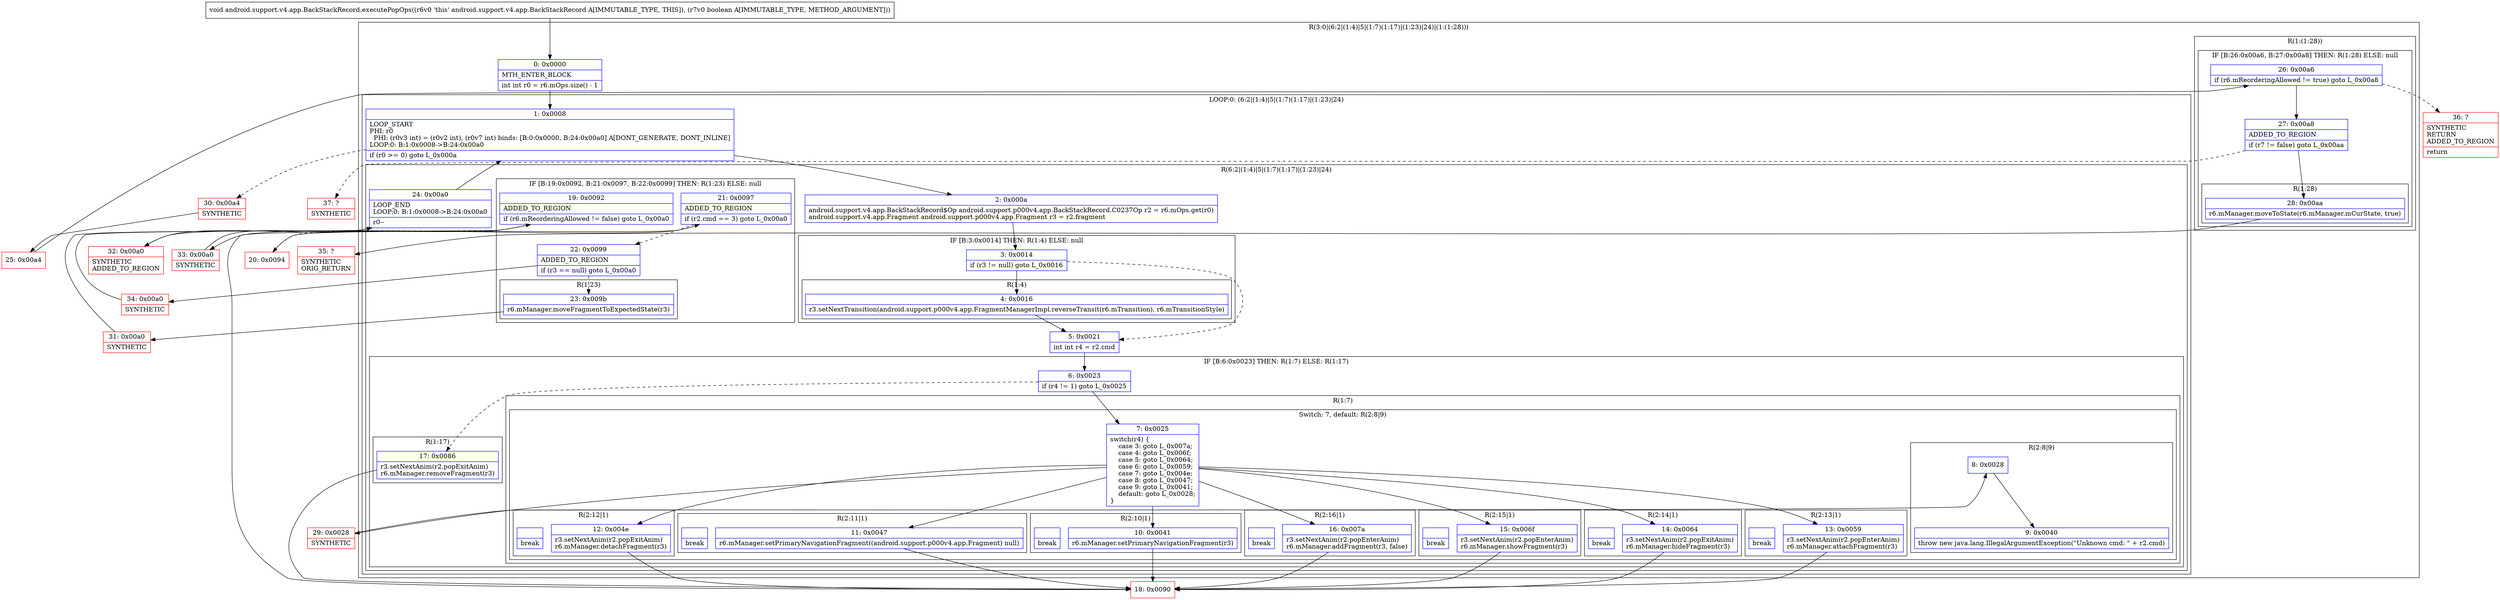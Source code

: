 digraph "CFG forandroid.support.v4.app.BackStackRecord.executePopOps(Z)V" {
subgraph cluster_Region_1104233355 {
label = "R(3:0|(6:2|(1:4)|5|(1:7)(1:17)|(1:23)|24)|(1:(1:28)))";
node [shape=record,color=blue];
Node_0 [shape=record,label="{0\:\ 0x0000|MTH_ENTER_BLOCK\l|int int r0 = r6.mOps.size() \- 1\l}"];
subgraph cluster_LoopRegion_1106966462 {
label = "LOOP:0: (6:2|(1:4)|5|(1:7)(1:17)|(1:23)|24)";
node [shape=record,color=blue];
Node_1 [shape=record,label="{1\:\ 0x0008|LOOP_START\lPHI: r0 \l  PHI: (r0v3 int) = (r0v2 int), (r0v7 int) binds: [B:0:0x0000, B:24:0x00a0] A[DONT_GENERATE, DONT_INLINE]\lLOOP:0: B:1:0x0008\-\>B:24:0x00a0\l|if (r0 \>= 0) goto L_0x000a\l}"];
subgraph cluster_Region_639490413 {
label = "R(6:2|(1:4)|5|(1:7)(1:17)|(1:23)|24)";
node [shape=record,color=blue];
Node_2 [shape=record,label="{2\:\ 0x000a|android.support.v4.app.BackStackRecord$Op android.support.p000v4.app.BackStackRecord.C0237Op r2 = r6.mOps.get(r0)\landroid.support.v4.app.Fragment android.support.p000v4.app.Fragment r3 = r2.fragment\l}"];
subgraph cluster_IfRegion_1907170204 {
label = "IF [B:3:0x0014] THEN: R(1:4) ELSE: null";
node [shape=record,color=blue];
Node_3 [shape=record,label="{3\:\ 0x0014|if (r3 != null) goto L_0x0016\l}"];
subgraph cluster_Region_770784431 {
label = "R(1:4)";
node [shape=record,color=blue];
Node_4 [shape=record,label="{4\:\ 0x0016|r3.setNextTransition(android.support.p000v4.app.FragmentManagerImpl.reverseTransit(r6.mTransition), r6.mTransitionStyle)\l}"];
}
}
Node_5 [shape=record,label="{5\:\ 0x0021|int int r4 = r2.cmd\l}"];
subgraph cluster_IfRegion_1047630121 {
label = "IF [B:6:0x0023] THEN: R(1:7) ELSE: R(1:17)";
node [shape=record,color=blue];
Node_6 [shape=record,label="{6\:\ 0x0023|if (r4 != 1) goto L_0x0025\l}"];
subgraph cluster_Region_809232517 {
label = "R(1:7)";
node [shape=record,color=blue];
subgraph cluster_SwitchRegion_440522252 {
label = "Switch: 7, default: R(2:8|9)";
node [shape=record,color=blue];
Node_7 [shape=record,label="{7\:\ 0x0025|switch(r4) \{\l    case 3: goto L_0x007a;\l    case 4: goto L_0x006f;\l    case 5: goto L_0x0064;\l    case 6: goto L_0x0059;\l    case 7: goto L_0x004e;\l    case 8: goto L_0x0047;\l    case 9: goto L_0x0041;\l    default: goto L_0x0028;\l\}\l}"];
subgraph cluster_Region_2054538811 {
label = "R(2:16|1)";
node [shape=record,color=blue];
Node_16 [shape=record,label="{16\:\ 0x007a|r3.setNextAnim(r2.popEnterAnim)\lr6.mManager.addFragment(r3, false)\l}"];
Node_InsnContainer_794788902 [shape=record,label="{|break\l}"];
}
subgraph cluster_Region_838012901 {
label = "R(2:15|1)";
node [shape=record,color=blue];
Node_15 [shape=record,label="{15\:\ 0x006f|r3.setNextAnim(r2.popEnterAnim)\lr6.mManager.showFragment(r3)\l}"];
Node_InsnContainer_81737943 [shape=record,label="{|break\l}"];
}
subgraph cluster_Region_656562530 {
label = "R(2:14|1)";
node [shape=record,color=blue];
Node_14 [shape=record,label="{14\:\ 0x0064|r3.setNextAnim(r2.popExitAnim)\lr6.mManager.hideFragment(r3)\l}"];
Node_InsnContainer_794922934 [shape=record,label="{|break\l}"];
}
subgraph cluster_Region_1874606682 {
label = "R(2:13|1)";
node [shape=record,color=blue];
Node_13 [shape=record,label="{13\:\ 0x0059|r3.setNextAnim(r2.popEnterAnim)\lr6.mManager.attachFragment(r3)\l}"];
Node_InsnContainer_1081156895 [shape=record,label="{|break\l}"];
}
subgraph cluster_Region_1001155976 {
label = "R(2:12|1)";
node [shape=record,color=blue];
Node_12 [shape=record,label="{12\:\ 0x004e|r3.setNextAnim(r2.popExitAnim)\lr6.mManager.detachFragment(r3)\l}"];
Node_InsnContainer_333248387 [shape=record,label="{|break\l}"];
}
subgraph cluster_Region_1857580207 {
label = "R(2:11|1)";
node [shape=record,color=blue];
Node_11 [shape=record,label="{11\:\ 0x0047|r6.mManager.setPrimaryNavigationFragment((android.support.p000v4.app.Fragment) null)\l}"];
Node_InsnContainer_1292321521 [shape=record,label="{|break\l}"];
}
subgraph cluster_Region_565325199 {
label = "R(2:10|1)";
node [shape=record,color=blue];
Node_10 [shape=record,label="{10\:\ 0x0041|r6.mManager.setPrimaryNavigationFragment(r3)\l}"];
Node_InsnContainer_68673427 [shape=record,label="{|break\l}"];
}
subgraph cluster_Region_302629183 {
label = "R(2:8|9)";
node [shape=record,color=blue];
Node_8 [shape=record,label="{8\:\ 0x0028}"];
Node_9 [shape=record,label="{9\:\ 0x0040|throw new java.lang.IllegalArgumentException(\"Unknown cmd: \" + r2.cmd)\l}"];
}
}
}
subgraph cluster_Region_668296021 {
label = "R(1:17)";
node [shape=record,color=blue];
Node_17 [shape=record,label="{17\:\ 0x0086|r3.setNextAnim(r2.popExitAnim)\lr6.mManager.removeFragment(r3)\l}"];
}
}
subgraph cluster_IfRegion_691397407 {
label = "IF [B:19:0x0092, B:21:0x0097, B:22:0x0099] THEN: R(1:23) ELSE: null";
node [shape=record,color=blue];
Node_19 [shape=record,label="{19\:\ 0x0092|ADDED_TO_REGION\l|if (r6.mReorderingAllowed != false) goto L_0x00a0\l}"];
Node_21 [shape=record,label="{21\:\ 0x0097|ADDED_TO_REGION\l|if (r2.cmd == 3) goto L_0x00a0\l}"];
Node_22 [shape=record,label="{22\:\ 0x0099|ADDED_TO_REGION\l|if (r3 == null) goto L_0x00a0\l}"];
subgraph cluster_Region_664346557 {
label = "R(1:23)";
node [shape=record,color=blue];
Node_23 [shape=record,label="{23\:\ 0x009b|r6.mManager.moveFragmentToExpectedState(r3)\l}"];
}
}
Node_24 [shape=record,label="{24\:\ 0x00a0|LOOP_END\lLOOP:0: B:1:0x0008\-\>B:24:0x00a0\l|r0\-\-\l}"];
}
}
subgraph cluster_Region_1887649917 {
label = "R(1:(1:28))";
node [shape=record,color=blue];
subgraph cluster_IfRegion_1576241110 {
label = "IF [B:26:0x00a6, B:27:0x00a8] THEN: R(1:28) ELSE: null";
node [shape=record,color=blue];
Node_26 [shape=record,label="{26\:\ 0x00a6|if (r6.mReorderingAllowed != true) goto L_0x00a8\l}"];
Node_27 [shape=record,label="{27\:\ 0x00a8|ADDED_TO_REGION\l|if (r7 != false) goto L_0x00aa\l}"];
subgraph cluster_Region_705971795 {
label = "R(1:28)";
node [shape=record,color=blue];
Node_28 [shape=record,label="{28\:\ 0x00aa|r6.mManager.moveToState(r6.mManager.mCurState, true)\l}"];
}
}
}
}
Node_18 [shape=record,color=red,label="{18\:\ 0x0090}"];
Node_20 [shape=record,color=red,label="{20\:\ 0x0094}"];
Node_25 [shape=record,color=red,label="{25\:\ 0x00a4}"];
Node_29 [shape=record,color=red,label="{29\:\ 0x0028|SYNTHETIC\l}"];
Node_30 [shape=record,color=red,label="{30\:\ 0x00a4|SYNTHETIC\l}"];
Node_31 [shape=record,color=red,label="{31\:\ 0x00a0|SYNTHETIC\l}"];
Node_32 [shape=record,color=red,label="{32\:\ 0x00a0|SYNTHETIC\lADDED_TO_REGION\l}"];
Node_33 [shape=record,color=red,label="{33\:\ 0x00a0|SYNTHETIC\l}"];
Node_34 [shape=record,color=red,label="{34\:\ 0x00a0|SYNTHETIC\l}"];
Node_35 [shape=record,color=red,label="{35\:\ ?|SYNTHETIC\lORIG_RETURN\l}"];
Node_36 [shape=record,color=red,label="{36\:\ ?|SYNTHETIC\lRETURN\lADDED_TO_REGION\l|return\l}"];
Node_37 [shape=record,color=red,label="{37\:\ ?|SYNTHETIC\l}"];
MethodNode[shape=record,label="{void android.support.v4.app.BackStackRecord.executePopOps((r6v0 'this' android.support.v4.app.BackStackRecord A[IMMUTABLE_TYPE, THIS]), (r7v0 boolean A[IMMUTABLE_TYPE, METHOD_ARGUMENT])) }"];
MethodNode -> Node_0;
Node_0 -> Node_1;
Node_1 -> Node_2;
Node_1 -> Node_30[style=dashed];
Node_2 -> Node_3;
Node_3 -> Node_4;
Node_3 -> Node_5[style=dashed];
Node_4 -> Node_5;
Node_5 -> Node_6;
Node_6 -> Node_7;
Node_6 -> Node_17[style=dashed];
Node_7 -> Node_10;
Node_7 -> Node_11;
Node_7 -> Node_12;
Node_7 -> Node_13;
Node_7 -> Node_14;
Node_7 -> Node_15;
Node_7 -> Node_16;
Node_7 -> Node_29;
Node_16 -> Node_18;
Node_15 -> Node_18;
Node_14 -> Node_18;
Node_13 -> Node_18;
Node_12 -> Node_18;
Node_11 -> Node_18;
Node_10 -> Node_18;
Node_8 -> Node_9;
Node_17 -> Node_18;
Node_19 -> Node_20[style=dashed];
Node_19 -> Node_32;
Node_21 -> Node_22[style=dashed];
Node_21 -> Node_33;
Node_22 -> Node_23[style=dashed];
Node_22 -> Node_34;
Node_23 -> Node_31;
Node_24 -> Node_1;
Node_26 -> Node_27;
Node_26 -> Node_36[style=dashed];
Node_27 -> Node_28;
Node_27 -> Node_37[style=dashed];
Node_28 -> Node_35;
Node_18 -> Node_19;
Node_20 -> Node_21;
Node_25 -> Node_26;
Node_29 -> Node_8;
Node_30 -> Node_25;
Node_31 -> Node_24;
Node_32 -> Node_24;
Node_33 -> Node_24;
Node_34 -> Node_24;
}

